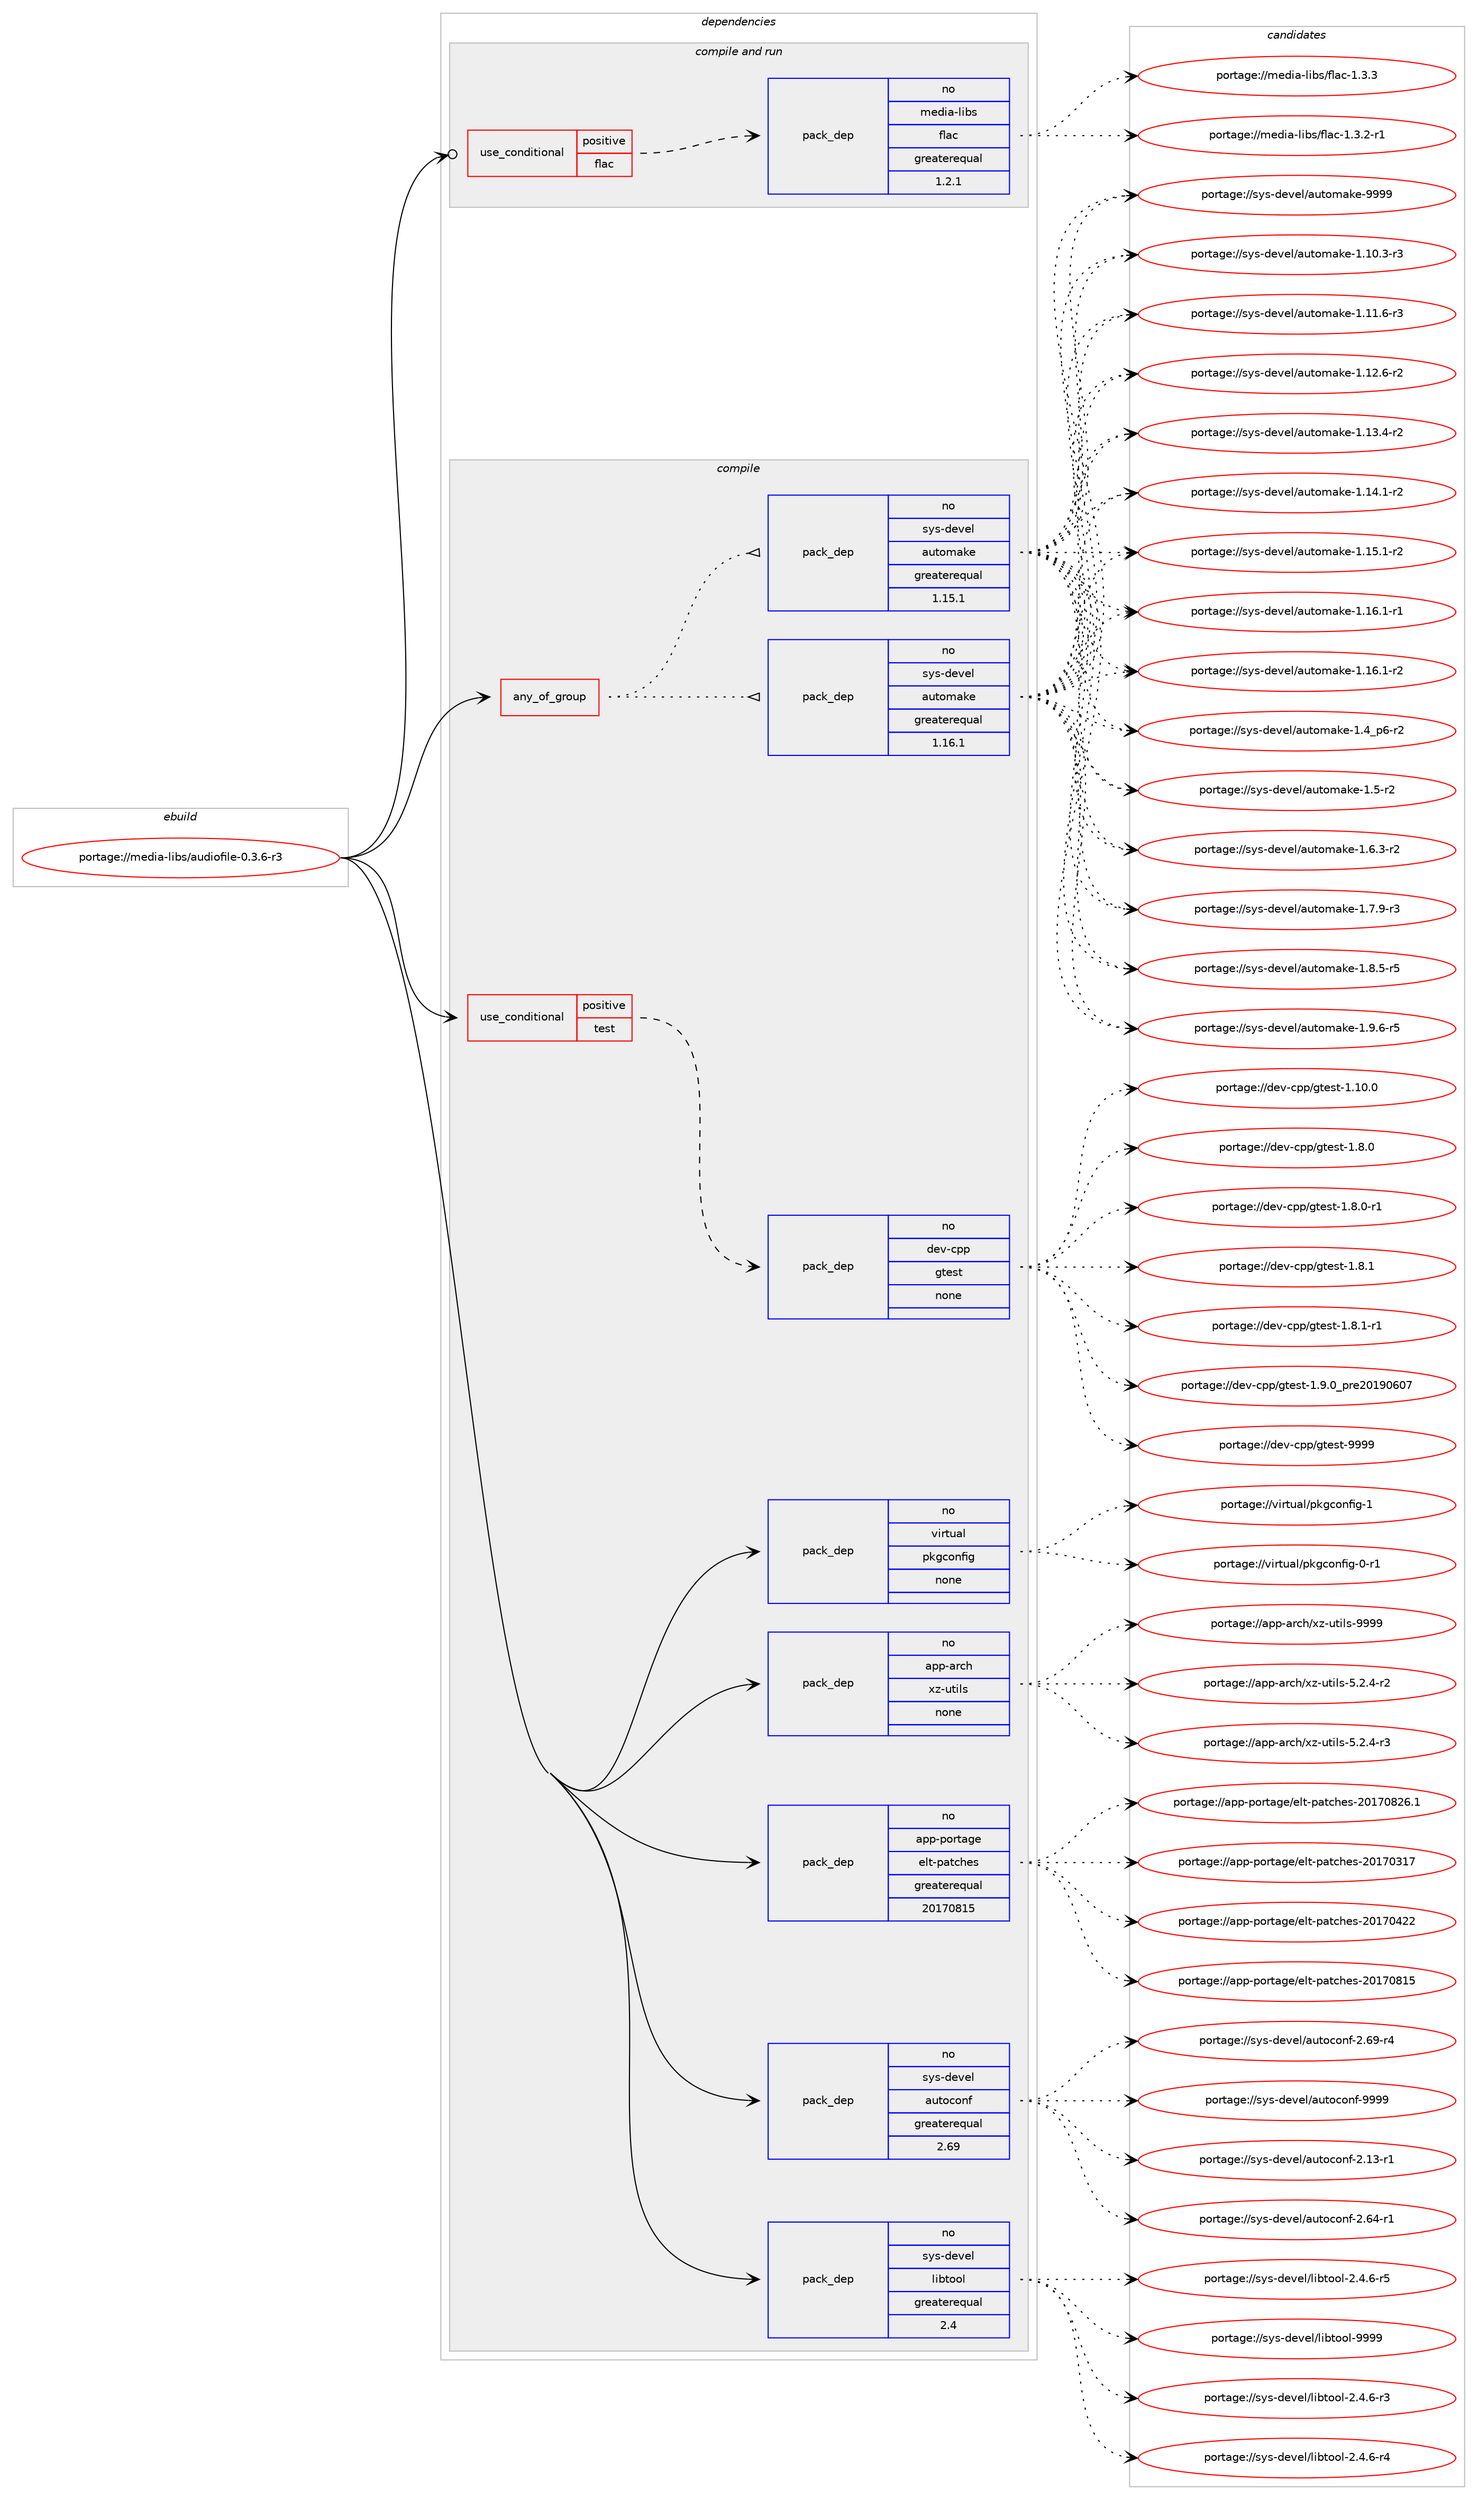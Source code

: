 digraph prolog {

# *************
# Graph options
# *************

newrank=true;
concentrate=true;
compound=true;
graph [rankdir=LR,fontname=Helvetica,fontsize=10,ranksep=1.5];#, ranksep=2.5, nodesep=0.2];
edge  [arrowhead=vee];
node  [fontname=Helvetica,fontsize=10];

# **********
# The ebuild
# **********

subgraph cluster_leftcol {
color=gray;
rank=same;
label=<<i>ebuild</i>>;
id [label="portage://media-libs/audiofile-0.3.6-r3", color=red, width=4, href="../media-libs/audiofile-0.3.6-r3.svg"];
}

# ****************
# The dependencies
# ****************

subgraph cluster_midcol {
color=gray;
label=<<i>dependencies</i>>;
subgraph cluster_compile {
fillcolor="#eeeeee";
style=filled;
label=<<i>compile</i>>;
subgraph any5000 {
dependency317495 [label=<<TABLE BORDER="0" CELLBORDER="1" CELLSPACING="0" CELLPADDING="4"><TR><TD CELLPADDING="10">any_of_group</TD></TR></TABLE>>, shape=none, color=red];subgraph pack233169 {
dependency317496 [label=<<TABLE BORDER="0" CELLBORDER="1" CELLSPACING="0" CELLPADDING="4" WIDTH="220"><TR><TD ROWSPAN="6" CELLPADDING="30">pack_dep</TD></TR><TR><TD WIDTH="110">no</TD></TR><TR><TD>sys-devel</TD></TR><TR><TD>automake</TD></TR><TR><TD>greaterequal</TD></TR><TR><TD>1.16.1</TD></TR></TABLE>>, shape=none, color=blue];
}
dependency317495:e -> dependency317496:w [weight=20,style="dotted",arrowhead="oinv"];
subgraph pack233170 {
dependency317497 [label=<<TABLE BORDER="0" CELLBORDER="1" CELLSPACING="0" CELLPADDING="4" WIDTH="220"><TR><TD ROWSPAN="6" CELLPADDING="30">pack_dep</TD></TR><TR><TD WIDTH="110">no</TD></TR><TR><TD>sys-devel</TD></TR><TR><TD>automake</TD></TR><TR><TD>greaterequal</TD></TR><TR><TD>1.15.1</TD></TR></TABLE>>, shape=none, color=blue];
}
dependency317495:e -> dependency317497:w [weight=20,style="dotted",arrowhead="oinv"];
}
id:e -> dependency317495:w [weight=20,style="solid",arrowhead="vee"];
subgraph cond79210 {
dependency317498 [label=<<TABLE BORDER="0" CELLBORDER="1" CELLSPACING="0" CELLPADDING="4"><TR><TD ROWSPAN="3" CELLPADDING="10">use_conditional</TD></TR><TR><TD>positive</TD></TR><TR><TD>test</TD></TR></TABLE>>, shape=none, color=red];
subgraph pack233171 {
dependency317499 [label=<<TABLE BORDER="0" CELLBORDER="1" CELLSPACING="0" CELLPADDING="4" WIDTH="220"><TR><TD ROWSPAN="6" CELLPADDING="30">pack_dep</TD></TR><TR><TD WIDTH="110">no</TD></TR><TR><TD>dev-cpp</TD></TR><TR><TD>gtest</TD></TR><TR><TD>none</TD></TR><TR><TD></TD></TR></TABLE>>, shape=none, color=blue];
}
dependency317498:e -> dependency317499:w [weight=20,style="dashed",arrowhead="vee"];
}
id:e -> dependency317498:w [weight=20,style="solid",arrowhead="vee"];
subgraph pack233172 {
dependency317500 [label=<<TABLE BORDER="0" CELLBORDER="1" CELLSPACING="0" CELLPADDING="4" WIDTH="220"><TR><TD ROWSPAN="6" CELLPADDING="30">pack_dep</TD></TR><TR><TD WIDTH="110">no</TD></TR><TR><TD>app-arch</TD></TR><TR><TD>xz-utils</TD></TR><TR><TD>none</TD></TR><TR><TD></TD></TR></TABLE>>, shape=none, color=blue];
}
id:e -> dependency317500:w [weight=20,style="solid",arrowhead="vee"];
subgraph pack233173 {
dependency317501 [label=<<TABLE BORDER="0" CELLBORDER="1" CELLSPACING="0" CELLPADDING="4" WIDTH="220"><TR><TD ROWSPAN="6" CELLPADDING="30">pack_dep</TD></TR><TR><TD WIDTH="110">no</TD></TR><TR><TD>app-portage</TD></TR><TR><TD>elt-patches</TD></TR><TR><TD>greaterequal</TD></TR><TR><TD>20170815</TD></TR></TABLE>>, shape=none, color=blue];
}
id:e -> dependency317501:w [weight=20,style="solid",arrowhead="vee"];
subgraph pack233174 {
dependency317502 [label=<<TABLE BORDER="0" CELLBORDER="1" CELLSPACING="0" CELLPADDING="4" WIDTH="220"><TR><TD ROWSPAN="6" CELLPADDING="30">pack_dep</TD></TR><TR><TD WIDTH="110">no</TD></TR><TR><TD>sys-devel</TD></TR><TR><TD>autoconf</TD></TR><TR><TD>greaterequal</TD></TR><TR><TD>2.69</TD></TR></TABLE>>, shape=none, color=blue];
}
id:e -> dependency317502:w [weight=20,style="solid",arrowhead="vee"];
subgraph pack233175 {
dependency317503 [label=<<TABLE BORDER="0" CELLBORDER="1" CELLSPACING="0" CELLPADDING="4" WIDTH="220"><TR><TD ROWSPAN="6" CELLPADDING="30">pack_dep</TD></TR><TR><TD WIDTH="110">no</TD></TR><TR><TD>sys-devel</TD></TR><TR><TD>libtool</TD></TR><TR><TD>greaterequal</TD></TR><TR><TD>2.4</TD></TR></TABLE>>, shape=none, color=blue];
}
id:e -> dependency317503:w [weight=20,style="solid",arrowhead="vee"];
subgraph pack233176 {
dependency317504 [label=<<TABLE BORDER="0" CELLBORDER="1" CELLSPACING="0" CELLPADDING="4" WIDTH="220"><TR><TD ROWSPAN="6" CELLPADDING="30">pack_dep</TD></TR><TR><TD WIDTH="110">no</TD></TR><TR><TD>virtual</TD></TR><TR><TD>pkgconfig</TD></TR><TR><TD>none</TD></TR><TR><TD></TD></TR></TABLE>>, shape=none, color=blue];
}
id:e -> dependency317504:w [weight=20,style="solid",arrowhead="vee"];
}
subgraph cluster_compileandrun {
fillcolor="#eeeeee";
style=filled;
label=<<i>compile and run</i>>;
subgraph cond79211 {
dependency317505 [label=<<TABLE BORDER="0" CELLBORDER="1" CELLSPACING="0" CELLPADDING="4"><TR><TD ROWSPAN="3" CELLPADDING="10">use_conditional</TD></TR><TR><TD>positive</TD></TR><TR><TD>flac</TD></TR></TABLE>>, shape=none, color=red];
subgraph pack233177 {
dependency317506 [label=<<TABLE BORDER="0" CELLBORDER="1" CELLSPACING="0" CELLPADDING="4" WIDTH="220"><TR><TD ROWSPAN="6" CELLPADDING="30">pack_dep</TD></TR><TR><TD WIDTH="110">no</TD></TR><TR><TD>media-libs</TD></TR><TR><TD>flac</TD></TR><TR><TD>greaterequal</TD></TR><TR><TD>1.2.1</TD></TR></TABLE>>, shape=none, color=blue];
}
dependency317505:e -> dependency317506:w [weight=20,style="dashed",arrowhead="vee"];
}
id:e -> dependency317505:w [weight=20,style="solid",arrowhead="odotvee"];
}
subgraph cluster_run {
fillcolor="#eeeeee";
style=filled;
label=<<i>run</i>>;
}
}

# **************
# The candidates
# **************

subgraph cluster_choices {
rank=same;
color=gray;
label=<<i>candidates</i>>;

subgraph choice233169 {
color=black;
nodesep=1;
choiceportage11512111545100101118101108479711711611110997107101454946494846514511451 [label="portage://sys-devel/automake-1.10.3-r3", color=red, width=4,href="../sys-devel/automake-1.10.3-r3.svg"];
choiceportage11512111545100101118101108479711711611110997107101454946494946544511451 [label="portage://sys-devel/automake-1.11.6-r3", color=red, width=4,href="../sys-devel/automake-1.11.6-r3.svg"];
choiceportage11512111545100101118101108479711711611110997107101454946495046544511450 [label="portage://sys-devel/automake-1.12.6-r2", color=red, width=4,href="../sys-devel/automake-1.12.6-r2.svg"];
choiceportage11512111545100101118101108479711711611110997107101454946495146524511450 [label="portage://sys-devel/automake-1.13.4-r2", color=red, width=4,href="../sys-devel/automake-1.13.4-r2.svg"];
choiceportage11512111545100101118101108479711711611110997107101454946495246494511450 [label="portage://sys-devel/automake-1.14.1-r2", color=red, width=4,href="../sys-devel/automake-1.14.1-r2.svg"];
choiceportage11512111545100101118101108479711711611110997107101454946495346494511450 [label="portage://sys-devel/automake-1.15.1-r2", color=red, width=4,href="../sys-devel/automake-1.15.1-r2.svg"];
choiceportage11512111545100101118101108479711711611110997107101454946495446494511449 [label="portage://sys-devel/automake-1.16.1-r1", color=red, width=4,href="../sys-devel/automake-1.16.1-r1.svg"];
choiceportage11512111545100101118101108479711711611110997107101454946495446494511450 [label="portage://sys-devel/automake-1.16.1-r2", color=red, width=4,href="../sys-devel/automake-1.16.1-r2.svg"];
choiceportage115121115451001011181011084797117116111109971071014549465295112544511450 [label="portage://sys-devel/automake-1.4_p6-r2", color=red, width=4,href="../sys-devel/automake-1.4_p6-r2.svg"];
choiceportage11512111545100101118101108479711711611110997107101454946534511450 [label="portage://sys-devel/automake-1.5-r2", color=red, width=4,href="../sys-devel/automake-1.5-r2.svg"];
choiceportage115121115451001011181011084797117116111109971071014549465446514511450 [label="portage://sys-devel/automake-1.6.3-r2", color=red, width=4,href="../sys-devel/automake-1.6.3-r2.svg"];
choiceportage115121115451001011181011084797117116111109971071014549465546574511451 [label="portage://sys-devel/automake-1.7.9-r3", color=red, width=4,href="../sys-devel/automake-1.7.9-r3.svg"];
choiceportage115121115451001011181011084797117116111109971071014549465646534511453 [label="portage://sys-devel/automake-1.8.5-r5", color=red, width=4,href="../sys-devel/automake-1.8.5-r5.svg"];
choiceportage115121115451001011181011084797117116111109971071014549465746544511453 [label="portage://sys-devel/automake-1.9.6-r5", color=red, width=4,href="../sys-devel/automake-1.9.6-r5.svg"];
choiceportage115121115451001011181011084797117116111109971071014557575757 [label="portage://sys-devel/automake-9999", color=red, width=4,href="../sys-devel/automake-9999.svg"];
dependency317496:e -> choiceportage11512111545100101118101108479711711611110997107101454946494846514511451:w [style=dotted,weight="100"];
dependency317496:e -> choiceportage11512111545100101118101108479711711611110997107101454946494946544511451:w [style=dotted,weight="100"];
dependency317496:e -> choiceportage11512111545100101118101108479711711611110997107101454946495046544511450:w [style=dotted,weight="100"];
dependency317496:e -> choiceportage11512111545100101118101108479711711611110997107101454946495146524511450:w [style=dotted,weight="100"];
dependency317496:e -> choiceportage11512111545100101118101108479711711611110997107101454946495246494511450:w [style=dotted,weight="100"];
dependency317496:e -> choiceportage11512111545100101118101108479711711611110997107101454946495346494511450:w [style=dotted,weight="100"];
dependency317496:e -> choiceportage11512111545100101118101108479711711611110997107101454946495446494511449:w [style=dotted,weight="100"];
dependency317496:e -> choiceportage11512111545100101118101108479711711611110997107101454946495446494511450:w [style=dotted,weight="100"];
dependency317496:e -> choiceportage115121115451001011181011084797117116111109971071014549465295112544511450:w [style=dotted,weight="100"];
dependency317496:e -> choiceportage11512111545100101118101108479711711611110997107101454946534511450:w [style=dotted,weight="100"];
dependency317496:e -> choiceportage115121115451001011181011084797117116111109971071014549465446514511450:w [style=dotted,weight="100"];
dependency317496:e -> choiceportage115121115451001011181011084797117116111109971071014549465546574511451:w [style=dotted,weight="100"];
dependency317496:e -> choiceportage115121115451001011181011084797117116111109971071014549465646534511453:w [style=dotted,weight="100"];
dependency317496:e -> choiceportage115121115451001011181011084797117116111109971071014549465746544511453:w [style=dotted,weight="100"];
dependency317496:e -> choiceportage115121115451001011181011084797117116111109971071014557575757:w [style=dotted,weight="100"];
}
subgraph choice233170 {
color=black;
nodesep=1;
choiceportage11512111545100101118101108479711711611110997107101454946494846514511451 [label="portage://sys-devel/automake-1.10.3-r3", color=red, width=4,href="../sys-devel/automake-1.10.3-r3.svg"];
choiceportage11512111545100101118101108479711711611110997107101454946494946544511451 [label="portage://sys-devel/automake-1.11.6-r3", color=red, width=4,href="../sys-devel/automake-1.11.6-r3.svg"];
choiceportage11512111545100101118101108479711711611110997107101454946495046544511450 [label="portage://sys-devel/automake-1.12.6-r2", color=red, width=4,href="../sys-devel/automake-1.12.6-r2.svg"];
choiceportage11512111545100101118101108479711711611110997107101454946495146524511450 [label="portage://sys-devel/automake-1.13.4-r2", color=red, width=4,href="../sys-devel/automake-1.13.4-r2.svg"];
choiceportage11512111545100101118101108479711711611110997107101454946495246494511450 [label="portage://sys-devel/automake-1.14.1-r2", color=red, width=4,href="../sys-devel/automake-1.14.1-r2.svg"];
choiceportage11512111545100101118101108479711711611110997107101454946495346494511450 [label="portage://sys-devel/automake-1.15.1-r2", color=red, width=4,href="../sys-devel/automake-1.15.1-r2.svg"];
choiceportage11512111545100101118101108479711711611110997107101454946495446494511449 [label="portage://sys-devel/automake-1.16.1-r1", color=red, width=4,href="../sys-devel/automake-1.16.1-r1.svg"];
choiceportage11512111545100101118101108479711711611110997107101454946495446494511450 [label="portage://sys-devel/automake-1.16.1-r2", color=red, width=4,href="../sys-devel/automake-1.16.1-r2.svg"];
choiceportage115121115451001011181011084797117116111109971071014549465295112544511450 [label="portage://sys-devel/automake-1.4_p6-r2", color=red, width=4,href="../sys-devel/automake-1.4_p6-r2.svg"];
choiceportage11512111545100101118101108479711711611110997107101454946534511450 [label="portage://sys-devel/automake-1.5-r2", color=red, width=4,href="../sys-devel/automake-1.5-r2.svg"];
choiceportage115121115451001011181011084797117116111109971071014549465446514511450 [label="portage://sys-devel/automake-1.6.3-r2", color=red, width=4,href="../sys-devel/automake-1.6.3-r2.svg"];
choiceportage115121115451001011181011084797117116111109971071014549465546574511451 [label="portage://sys-devel/automake-1.7.9-r3", color=red, width=4,href="../sys-devel/automake-1.7.9-r3.svg"];
choiceportage115121115451001011181011084797117116111109971071014549465646534511453 [label="portage://sys-devel/automake-1.8.5-r5", color=red, width=4,href="../sys-devel/automake-1.8.5-r5.svg"];
choiceportage115121115451001011181011084797117116111109971071014549465746544511453 [label="portage://sys-devel/automake-1.9.6-r5", color=red, width=4,href="../sys-devel/automake-1.9.6-r5.svg"];
choiceportage115121115451001011181011084797117116111109971071014557575757 [label="portage://sys-devel/automake-9999", color=red, width=4,href="../sys-devel/automake-9999.svg"];
dependency317497:e -> choiceportage11512111545100101118101108479711711611110997107101454946494846514511451:w [style=dotted,weight="100"];
dependency317497:e -> choiceportage11512111545100101118101108479711711611110997107101454946494946544511451:w [style=dotted,weight="100"];
dependency317497:e -> choiceportage11512111545100101118101108479711711611110997107101454946495046544511450:w [style=dotted,weight="100"];
dependency317497:e -> choiceportage11512111545100101118101108479711711611110997107101454946495146524511450:w [style=dotted,weight="100"];
dependency317497:e -> choiceportage11512111545100101118101108479711711611110997107101454946495246494511450:w [style=dotted,weight="100"];
dependency317497:e -> choiceportage11512111545100101118101108479711711611110997107101454946495346494511450:w [style=dotted,weight="100"];
dependency317497:e -> choiceportage11512111545100101118101108479711711611110997107101454946495446494511449:w [style=dotted,weight="100"];
dependency317497:e -> choiceportage11512111545100101118101108479711711611110997107101454946495446494511450:w [style=dotted,weight="100"];
dependency317497:e -> choiceportage115121115451001011181011084797117116111109971071014549465295112544511450:w [style=dotted,weight="100"];
dependency317497:e -> choiceportage11512111545100101118101108479711711611110997107101454946534511450:w [style=dotted,weight="100"];
dependency317497:e -> choiceportage115121115451001011181011084797117116111109971071014549465446514511450:w [style=dotted,weight="100"];
dependency317497:e -> choiceportage115121115451001011181011084797117116111109971071014549465546574511451:w [style=dotted,weight="100"];
dependency317497:e -> choiceportage115121115451001011181011084797117116111109971071014549465646534511453:w [style=dotted,weight="100"];
dependency317497:e -> choiceportage115121115451001011181011084797117116111109971071014549465746544511453:w [style=dotted,weight="100"];
dependency317497:e -> choiceportage115121115451001011181011084797117116111109971071014557575757:w [style=dotted,weight="100"];
}
subgraph choice233171 {
color=black;
nodesep=1;
choiceportage10010111845991121124710311610111511645494649484648 [label="portage://dev-cpp/gtest-1.10.0", color=red, width=4,href="../dev-cpp/gtest-1.10.0.svg"];
choiceportage100101118459911211247103116101115116454946564648 [label="portage://dev-cpp/gtest-1.8.0", color=red, width=4,href="../dev-cpp/gtest-1.8.0.svg"];
choiceportage1001011184599112112471031161011151164549465646484511449 [label="portage://dev-cpp/gtest-1.8.0-r1", color=red, width=4,href="../dev-cpp/gtest-1.8.0-r1.svg"];
choiceportage100101118459911211247103116101115116454946564649 [label="portage://dev-cpp/gtest-1.8.1", color=red, width=4,href="../dev-cpp/gtest-1.8.1.svg"];
choiceportage1001011184599112112471031161011151164549465646494511449 [label="portage://dev-cpp/gtest-1.8.1-r1", color=red, width=4,href="../dev-cpp/gtest-1.8.1-r1.svg"];
choiceportage100101118459911211247103116101115116454946574648951121141015048495748544855 [label="portage://dev-cpp/gtest-1.9.0_pre20190607", color=red, width=4,href="../dev-cpp/gtest-1.9.0_pre20190607.svg"];
choiceportage1001011184599112112471031161011151164557575757 [label="portage://dev-cpp/gtest-9999", color=red, width=4,href="../dev-cpp/gtest-9999.svg"];
dependency317499:e -> choiceportage10010111845991121124710311610111511645494649484648:w [style=dotted,weight="100"];
dependency317499:e -> choiceportage100101118459911211247103116101115116454946564648:w [style=dotted,weight="100"];
dependency317499:e -> choiceportage1001011184599112112471031161011151164549465646484511449:w [style=dotted,weight="100"];
dependency317499:e -> choiceportage100101118459911211247103116101115116454946564649:w [style=dotted,weight="100"];
dependency317499:e -> choiceportage1001011184599112112471031161011151164549465646494511449:w [style=dotted,weight="100"];
dependency317499:e -> choiceportage100101118459911211247103116101115116454946574648951121141015048495748544855:w [style=dotted,weight="100"];
dependency317499:e -> choiceportage1001011184599112112471031161011151164557575757:w [style=dotted,weight="100"];
}
subgraph choice233172 {
color=black;
nodesep=1;
choiceportage9711211245971149910447120122451171161051081154553465046524511450 [label="portage://app-arch/xz-utils-5.2.4-r2", color=red, width=4,href="../app-arch/xz-utils-5.2.4-r2.svg"];
choiceportage9711211245971149910447120122451171161051081154553465046524511451 [label="portage://app-arch/xz-utils-5.2.4-r3", color=red, width=4,href="../app-arch/xz-utils-5.2.4-r3.svg"];
choiceportage9711211245971149910447120122451171161051081154557575757 [label="portage://app-arch/xz-utils-9999", color=red, width=4,href="../app-arch/xz-utils-9999.svg"];
dependency317500:e -> choiceportage9711211245971149910447120122451171161051081154553465046524511450:w [style=dotted,weight="100"];
dependency317500:e -> choiceportage9711211245971149910447120122451171161051081154553465046524511451:w [style=dotted,weight="100"];
dependency317500:e -> choiceportage9711211245971149910447120122451171161051081154557575757:w [style=dotted,weight="100"];
}
subgraph choice233173 {
color=black;
nodesep=1;
choiceportage97112112451121111141169710310147101108116451129711699104101115455048495548514955 [label="portage://app-portage/elt-patches-20170317", color=red, width=4,href="../app-portage/elt-patches-20170317.svg"];
choiceportage97112112451121111141169710310147101108116451129711699104101115455048495548525050 [label="portage://app-portage/elt-patches-20170422", color=red, width=4,href="../app-portage/elt-patches-20170422.svg"];
choiceportage97112112451121111141169710310147101108116451129711699104101115455048495548564953 [label="portage://app-portage/elt-patches-20170815", color=red, width=4,href="../app-portage/elt-patches-20170815.svg"];
choiceportage971121124511211111411697103101471011081164511297116991041011154550484955485650544649 [label="portage://app-portage/elt-patches-20170826.1", color=red, width=4,href="../app-portage/elt-patches-20170826.1.svg"];
dependency317501:e -> choiceportage97112112451121111141169710310147101108116451129711699104101115455048495548514955:w [style=dotted,weight="100"];
dependency317501:e -> choiceportage97112112451121111141169710310147101108116451129711699104101115455048495548525050:w [style=dotted,weight="100"];
dependency317501:e -> choiceportage97112112451121111141169710310147101108116451129711699104101115455048495548564953:w [style=dotted,weight="100"];
dependency317501:e -> choiceportage971121124511211111411697103101471011081164511297116991041011154550484955485650544649:w [style=dotted,weight="100"];
}
subgraph choice233174 {
color=black;
nodesep=1;
choiceportage1151211154510010111810110847971171161119911111010245504649514511449 [label="portage://sys-devel/autoconf-2.13-r1", color=red, width=4,href="../sys-devel/autoconf-2.13-r1.svg"];
choiceportage1151211154510010111810110847971171161119911111010245504654524511449 [label="portage://sys-devel/autoconf-2.64-r1", color=red, width=4,href="../sys-devel/autoconf-2.64-r1.svg"];
choiceportage1151211154510010111810110847971171161119911111010245504654574511452 [label="portage://sys-devel/autoconf-2.69-r4", color=red, width=4,href="../sys-devel/autoconf-2.69-r4.svg"];
choiceportage115121115451001011181011084797117116111991111101024557575757 [label="portage://sys-devel/autoconf-9999", color=red, width=4,href="../sys-devel/autoconf-9999.svg"];
dependency317502:e -> choiceportage1151211154510010111810110847971171161119911111010245504649514511449:w [style=dotted,weight="100"];
dependency317502:e -> choiceportage1151211154510010111810110847971171161119911111010245504654524511449:w [style=dotted,weight="100"];
dependency317502:e -> choiceportage1151211154510010111810110847971171161119911111010245504654574511452:w [style=dotted,weight="100"];
dependency317502:e -> choiceportage115121115451001011181011084797117116111991111101024557575757:w [style=dotted,weight="100"];
}
subgraph choice233175 {
color=black;
nodesep=1;
choiceportage1151211154510010111810110847108105981161111111084550465246544511451 [label="portage://sys-devel/libtool-2.4.6-r3", color=red, width=4,href="../sys-devel/libtool-2.4.6-r3.svg"];
choiceportage1151211154510010111810110847108105981161111111084550465246544511452 [label="portage://sys-devel/libtool-2.4.6-r4", color=red, width=4,href="../sys-devel/libtool-2.4.6-r4.svg"];
choiceportage1151211154510010111810110847108105981161111111084550465246544511453 [label="portage://sys-devel/libtool-2.4.6-r5", color=red, width=4,href="../sys-devel/libtool-2.4.6-r5.svg"];
choiceportage1151211154510010111810110847108105981161111111084557575757 [label="portage://sys-devel/libtool-9999", color=red, width=4,href="../sys-devel/libtool-9999.svg"];
dependency317503:e -> choiceportage1151211154510010111810110847108105981161111111084550465246544511451:w [style=dotted,weight="100"];
dependency317503:e -> choiceportage1151211154510010111810110847108105981161111111084550465246544511452:w [style=dotted,weight="100"];
dependency317503:e -> choiceportage1151211154510010111810110847108105981161111111084550465246544511453:w [style=dotted,weight="100"];
dependency317503:e -> choiceportage1151211154510010111810110847108105981161111111084557575757:w [style=dotted,weight="100"];
}
subgraph choice233176 {
color=black;
nodesep=1;
choiceportage11810511411611797108471121071039911111010210510345484511449 [label="portage://virtual/pkgconfig-0-r1", color=red, width=4,href="../virtual/pkgconfig-0-r1.svg"];
choiceportage1181051141161179710847112107103991111101021051034549 [label="portage://virtual/pkgconfig-1", color=red, width=4,href="../virtual/pkgconfig-1.svg"];
dependency317504:e -> choiceportage11810511411611797108471121071039911111010210510345484511449:w [style=dotted,weight="100"];
dependency317504:e -> choiceportage1181051141161179710847112107103991111101021051034549:w [style=dotted,weight="100"];
}
subgraph choice233177 {
color=black;
nodesep=1;
choiceportage1091011001059745108105981154710210897994549465146504511449 [label="portage://media-libs/flac-1.3.2-r1", color=red, width=4,href="../media-libs/flac-1.3.2-r1.svg"];
choiceportage109101100105974510810598115471021089799454946514651 [label="portage://media-libs/flac-1.3.3", color=red, width=4,href="../media-libs/flac-1.3.3.svg"];
dependency317506:e -> choiceportage1091011001059745108105981154710210897994549465146504511449:w [style=dotted,weight="100"];
dependency317506:e -> choiceportage109101100105974510810598115471021089799454946514651:w [style=dotted,weight="100"];
}
}

}
